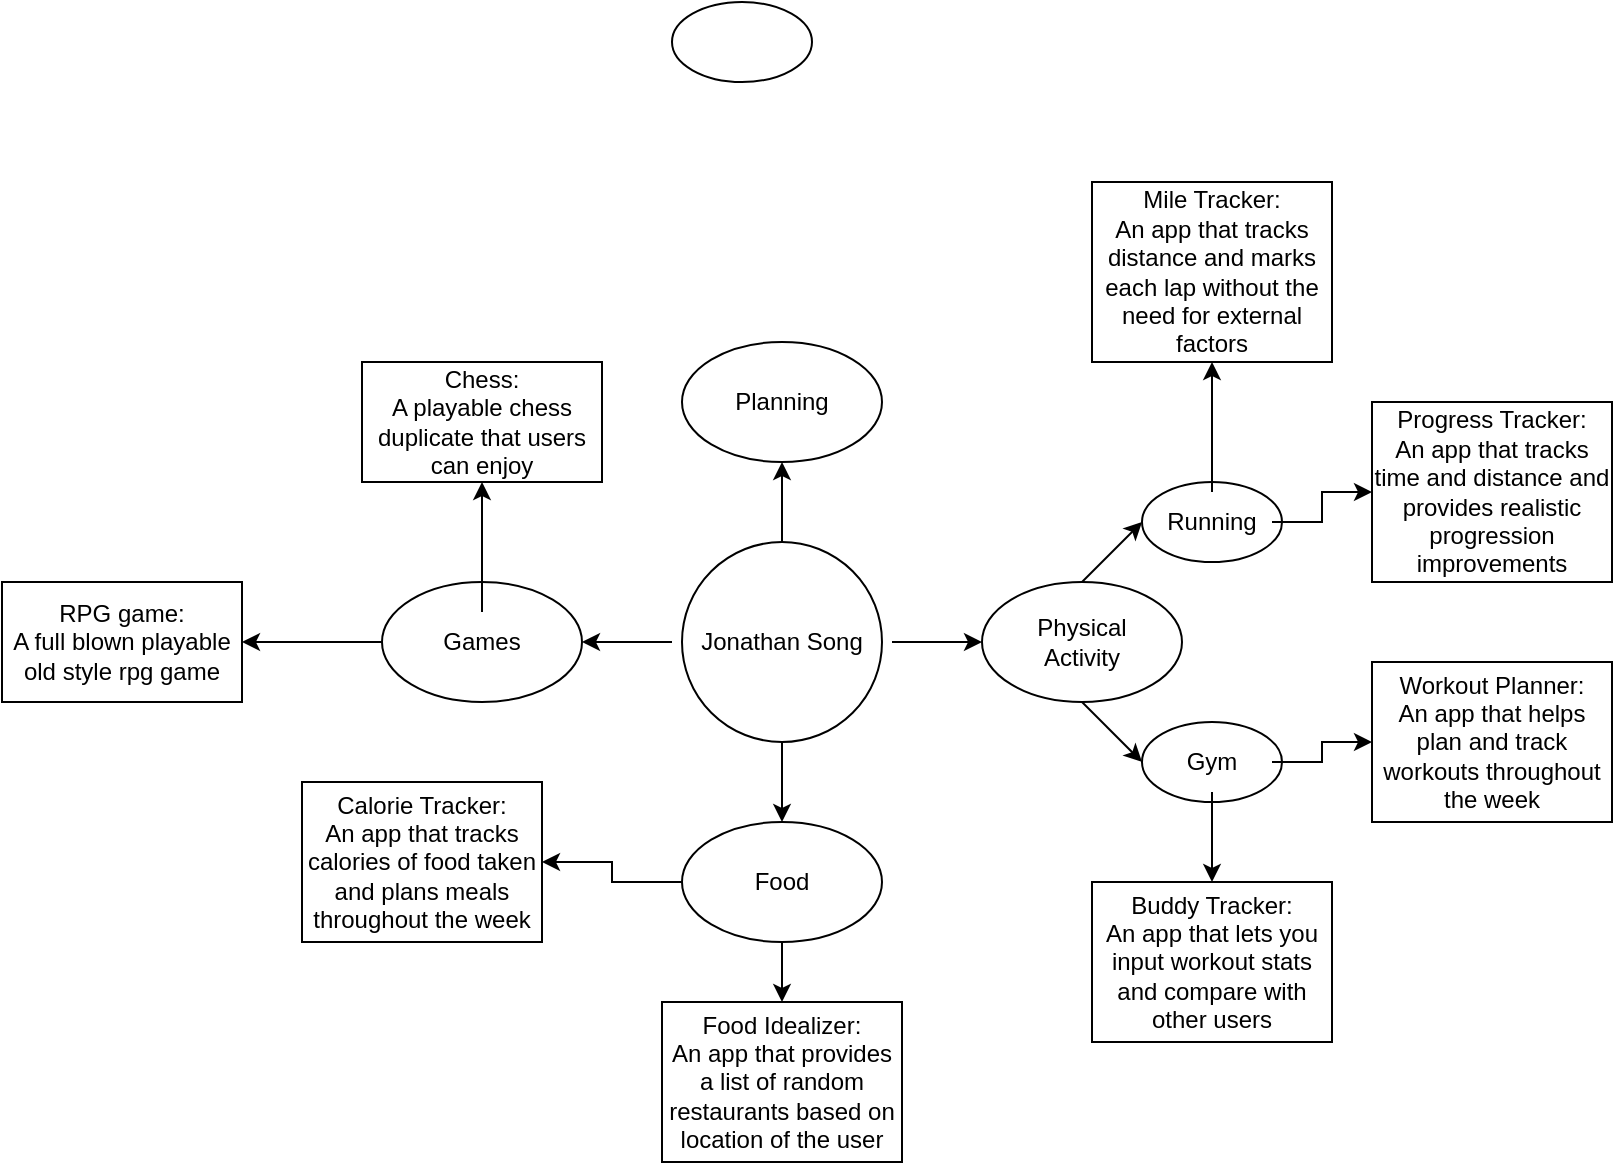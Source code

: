 <mxfile version="22.1.5" type="github">
  <diagram id="C5RBs43oDa-KdzZeNtuy" name="Page-1">
    <mxGraphModel dx="1434" dy="796" grid="1" gridSize="10" guides="1" tooltips="1" connect="1" arrows="1" fold="1" page="1" pageScale="1" pageWidth="827" pageHeight="1169" math="0" shadow="0">
      <root>
        <mxCell id="WIyWlLk6GJQsqaUBKTNV-0" />
        <mxCell id="WIyWlLk6GJQsqaUBKTNV-1" parent="WIyWlLk6GJQsqaUBKTNV-0" />
        <mxCell id="IIkpoFcZCJiclriz6WqY-0" value="" style="ellipse;whiteSpace=wrap;html=1;aspect=fixed;" vertex="1" parent="WIyWlLk6GJQsqaUBKTNV-1">
          <mxGeometry x="370" y="370" width="100" height="100" as="geometry" />
        </mxCell>
        <mxCell id="IIkpoFcZCJiclriz6WqY-1" value="Jonathan Song" style="text;strokeColor=none;align=center;fillColor=none;html=1;verticalAlign=middle;whiteSpace=wrap;rounded=0;" vertex="1" parent="WIyWlLk6GJQsqaUBKTNV-1">
          <mxGeometry x="365" y="390" width="110" height="60" as="geometry" />
        </mxCell>
        <mxCell id="IIkpoFcZCJiclriz6WqY-2" value="" style="endArrow=classic;html=1;rounded=0;exitX=0.5;exitY=0;exitDx=0;exitDy=0;" edge="1" parent="WIyWlLk6GJQsqaUBKTNV-1" source="IIkpoFcZCJiclriz6WqY-0">
          <mxGeometry width="50" height="50" relative="1" as="geometry">
            <mxPoint x="430" y="300" as="sourcePoint" />
            <mxPoint x="420" y="330" as="targetPoint" />
          </mxGeometry>
        </mxCell>
        <mxCell id="IIkpoFcZCJiclriz6WqY-3" value="" style="endArrow=classic;html=1;rounded=0;exitX=0.5;exitY=1;exitDx=0;exitDy=0;" edge="1" parent="WIyWlLk6GJQsqaUBKTNV-1" source="IIkpoFcZCJiclriz6WqY-0">
          <mxGeometry width="50" height="50" relative="1" as="geometry">
            <mxPoint x="390" y="430" as="sourcePoint" />
            <mxPoint x="420" y="510" as="targetPoint" />
          </mxGeometry>
        </mxCell>
        <mxCell id="IIkpoFcZCJiclriz6WqY-4" value="" style="endArrow=classic;html=1;rounded=0;exitX=1;exitY=0.5;exitDx=0;exitDy=0;" edge="1" parent="WIyWlLk6GJQsqaUBKTNV-1" source="IIkpoFcZCJiclriz6WqY-1">
          <mxGeometry width="50" height="50" relative="1" as="geometry">
            <mxPoint x="390" y="430" as="sourcePoint" />
            <mxPoint x="520" y="420" as="targetPoint" />
          </mxGeometry>
        </mxCell>
        <mxCell id="IIkpoFcZCJiclriz6WqY-5" value="" style="endArrow=classic;html=1;rounded=0;exitX=0;exitY=0.5;exitDx=0;exitDy=0;" edge="1" parent="WIyWlLk6GJQsqaUBKTNV-1" source="IIkpoFcZCJiclriz6WqY-1">
          <mxGeometry width="50" height="50" relative="1" as="geometry">
            <mxPoint x="390" y="430" as="sourcePoint" />
            <mxPoint x="320" y="420" as="targetPoint" />
          </mxGeometry>
        </mxCell>
        <mxCell id="IIkpoFcZCJiclriz6WqY-38" value="" style="edgeStyle=orthogonalEdgeStyle;rounded=0;orthogonalLoop=1;jettySize=auto;html=1;" edge="1" parent="WIyWlLk6GJQsqaUBKTNV-1" source="IIkpoFcZCJiclriz6WqY-8">
          <mxGeometry relative="1" as="geometry">
            <mxPoint x="420" y="600" as="targetPoint" />
          </mxGeometry>
        </mxCell>
        <mxCell id="IIkpoFcZCJiclriz6WqY-40" value="" style="edgeStyle=orthogonalEdgeStyle;rounded=0;orthogonalLoop=1;jettySize=auto;html=1;" edge="1" parent="WIyWlLk6GJQsqaUBKTNV-1" source="IIkpoFcZCJiclriz6WqY-8" target="IIkpoFcZCJiclriz6WqY-39">
          <mxGeometry relative="1" as="geometry" />
        </mxCell>
        <mxCell id="IIkpoFcZCJiclriz6WqY-8" value="" style="ellipse;whiteSpace=wrap;html=1;" vertex="1" parent="WIyWlLk6GJQsqaUBKTNV-1">
          <mxGeometry x="370" y="510" width="100" height="60" as="geometry" />
        </mxCell>
        <mxCell id="IIkpoFcZCJiclriz6WqY-43" value="" style="edgeStyle=orthogonalEdgeStyle;rounded=0;orthogonalLoop=1;jettySize=auto;html=1;" edge="1" parent="WIyWlLk6GJQsqaUBKTNV-1" source="IIkpoFcZCJiclriz6WqY-9" target="IIkpoFcZCJiclriz6WqY-42">
          <mxGeometry relative="1" as="geometry" />
        </mxCell>
        <mxCell id="IIkpoFcZCJiclriz6WqY-9" value="" style="ellipse;whiteSpace=wrap;html=1;" vertex="1" parent="WIyWlLk6GJQsqaUBKTNV-1">
          <mxGeometry x="220" y="390" width="100" height="60" as="geometry" />
        </mxCell>
        <mxCell id="IIkpoFcZCJiclriz6WqY-10" value="" style="ellipse;whiteSpace=wrap;html=1;" vertex="1" parent="WIyWlLk6GJQsqaUBKTNV-1">
          <mxGeometry x="370" y="270" width="100" height="60" as="geometry" />
        </mxCell>
        <mxCell id="IIkpoFcZCJiclriz6WqY-11" value="" style="ellipse;whiteSpace=wrap;html=1;" vertex="1" parent="WIyWlLk6GJQsqaUBKTNV-1">
          <mxGeometry x="520" y="390" width="100" height="60" as="geometry" />
        </mxCell>
        <mxCell id="IIkpoFcZCJiclriz6WqY-12" value="Physical Activity" style="text;strokeColor=none;align=center;fillColor=none;html=1;verticalAlign=middle;whiteSpace=wrap;rounded=0;" vertex="1" parent="WIyWlLk6GJQsqaUBKTNV-1">
          <mxGeometry x="540" y="405" width="60" height="30" as="geometry" />
        </mxCell>
        <mxCell id="IIkpoFcZCJiclriz6WqY-13" value="Planning" style="text;strokeColor=none;align=center;fillColor=none;html=1;verticalAlign=middle;whiteSpace=wrap;rounded=0;" vertex="1" parent="WIyWlLk6GJQsqaUBKTNV-1">
          <mxGeometry x="390" y="285" width="60" height="30" as="geometry" />
        </mxCell>
        <mxCell id="IIkpoFcZCJiclriz6WqY-45" value="" style="edgeStyle=orthogonalEdgeStyle;rounded=0;orthogonalLoop=1;jettySize=auto;html=1;" edge="1" parent="WIyWlLk6GJQsqaUBKTNV-1" source="IIkpoFcZCJiclriz6WqY-14" target="IIkpoFcZCJiclriz6WqY-44">
          <mxGeometry relative="1" as="geometry" />
        </mxCell>
        <mxCell id="IIkpoFcZCJiclriz6WqY-14" value="Games" style="text;strokeColor=none;align=center;fillColor=none;html=1;verticalAlign=middle;whiteSpace=wrap;rounded=0;" vertex="1" parent="WIyWlLk6GJQsqaUBKTNV-1">
          <mxGeometry x="240" y="405" width="60" height="30" as="geometry" />
        </mxCell>
        <mxCell id="IIkpoFcZCJiclriz6WqY-15" value="Food" style="text;strokeColor=none;align=center;fillColor=none;html=1;verticalAlign=middle;whiteSpace=wrap;rounded=0;" vertex="1" parent="WIyWlLk6GJQsqaUBKTNV-1">
          <mxGeometry x="390" y="525" width="60" height="30" as="geometry" />
        </mxCell>
        <mxCell id="IIkpoFcZCJiclriz6WqY-16" value="" style="endArrow=classic;html=1;rounded=0;exitX=0.5;exitY=1;exitDx=0;exitDy=0;" edge="1" parent="WIyWlLk6GJQsqaUBKTNV-1" source="IIkpoFcZCJiclriz6WqY-11">
          <mxGeometry width="50" height="50" relative="1" as="geometry">
            <mxPoint x="390" y="430" as="sourcePoint" />
            <mxPoint x="600" y="480" as="targetPoint" />
          </mxGeometry>
        </mxCell>
        <mxCell id="IIkpoFcZCJiclriz6WqY-17" value="" style="endArrow=classic;html=1;rounded=0;exitX=0.5;exitY=0;exitDx=0;exitDy=0;" edge="1" parent="WIyWlLk6GJQsqaUBKTNV-1" source="IIkpoFcZCJiclriz6WqY-11">
          <mxGeometry width="50" height="50" relative="1" as="geometry">
            <mxPoint x="390" y="430" as="sourcePoint" />
            <mxPoint x="600" y="360" as="targetPoint" />
          </mxGeometry>
        </mxCell>
        <mxCell id="IIkpoFcZCJiclriz6WqY-18" value="" style="ellipse;whiteSpace=wrap;html=1;" vertex="1" parent="WIyWlLk6GJQsqaUBKTNV-1">
          <mxGeometry x="600" y="340" width="70" height="40" as="geometry" />
        </mxCell>
        <mxCell id="IIkpoFcZCJiclriz6WqY-19" value="" style="ellipse;whiteSpace=wrap;html=1;" vertex="1" parent="WIyWlLk6GJQsqaUBKTNV-1">
          <mxGeometry x="365" y="100" width="70" height="40" as="geometry" />
        </mxCell>
        <mxCell id="IIkpoFcZCJiclriz6WqY-20" value="" style="ellipse;whiteSpace=wrap;html=1;" vertex="1" parent="WIyWlLk6GJQsqaUBKTNV-1">
          <mxGeometry x="600" y="460" width="70" height="40" as="geometry" />
        </mxCell>
        <mxCell id="IIkpoFcZCJiclriz6WqY-26" value="" style="edgeStyle=orthogonalEdgeStyle;rounded=0;orthogonalLoop=1;jettySize=auto;html=1;" edge="1" parent="WIyWlLk6GJQsqaUBKTNV-1" source="IIkpoFcZCJiclriz6WqY-21" target="IIkpoFcZCJiclriz6WqY-25">
          <mxGeometry relative="1" as="geometry" />
        </mxCell>
        <mxCell id="IIkpoFcZCJiclriz6WqY-28" value="" style="edgeStyle=orthogonalEdgeStyle;rounded=0;orthogonalLoop=1;jettySize=auto;html=1;" edge="1" parent="WIyWlLk6GJQsqaUBKTNV-1" source="IIkpoFcZCJiclriz6WqY-21" target="IIkpoFcZCJiclriz6WqY-27">
          <mxGeometry relative="1" as="geometry" />
        </mxCell>
        <mxCell id="IIkpoFcZCJiclriz6WqY-21" value="Running" style="text;strokeColor=none;align=center;fillColor=none;html=1;verticalAlign=middle;whiteSpace=wrap;rounded=0;" vertex="1" parent="WIyWlLk6GJQsqaUBKTNV-1">
          <mxGeometry x="605" y="345" width="60" height="30" as="geometry" />
        </mxCell>
        <mxCell id="IIkpoFcZCJiclriz6WqY-30" value="" style="edgeStyle=orthogonalEdgeStyle;rounded=0;orthogonalLoop=1;jettySize=auto;html=1;" edge="1" parent="WIyWlLk6GJQsqaUBKTNV-1" source="IIkpoFcZCJiclriz6WqY-22" target="IIkpoFcZCJiclriz6WqY-29">
          <mxGeometry relative="1" as="geometry" />
        </mxCell>
        <mxCell id="IIkpoFcZCJiclriz6WqY-32" value="" style="edgeStyle=orthogonalEdgeStyle;rounded=0;orthogonalLoop=1;jettySize=auto;html=1;" edge="1" parent="WIyWlLk6GJQsqaUBKTNV-1" source="IIkpoFcZCJiclriz6WqY-22" target="IIkpoFcZCJiclriz6WqY-31">
          <mxGeometry relative="1" as="geometry" />
        </mxCell>
        <mxCell id="IIkpoFcZCJiclriz6WqY-22" value="Gym" style="text;strokeColor=none;align=center;fillColor=none;html=1;verticalAlign=middle;whiteSpace=wrap;rounded=0;" vertex="1" parent="WIyWlLk6GJQsqaUBKTNV-1">
          <mxGeometry x="605" y="465" width="60" height="30" as="geometry" />
        </mxCell>
        <mxCell id="IIkpoFcZCJiclriz6WqY-25" value="Mile Tracker:&lt;br&gt;An app that tracks distance and marks each lap without the need for external factors" style="whiteSpace=wrap;html=1;" vertex="1" parent="WIyWlLk6GJQsqaUBKTNV-1">
          <mxGeometry x="575" y="190" width="120" height="90" as="geometry" />
        </mxCell>
        <mxCell id="IIkpoFcZCJiclriz6WqY-27" value="Progress Tracker:&lt;br&gt;An app that tracks time and distance and provides realistic progression improvements" style="whiteSpace=wrap;html=1;" vertex="1" parent="WIyWlLk6GJQsqaUBKTNV-1">
          <mxGeometry x="715" y="300" width="120" height="90" as="geometry" />
        </mxCell>
        <mxCell id="IIkpoFcZCJiclriz6WqY-29" value="Workout Planner:&lt;br&gt;An app that helps plan and track workouts throughout the week" style="whiteSpace=wrap;html=1;" vertex="1" parent="WIyWlLk6GJQsqaUBKTNV-1">
          <mxGeometry x="715" y="430" width="120" height="80" as="geometry" />
        </mxCell>
        <mxCell id="IIkpoFcZCJiclriz6WqY-31" value="Buddy Tracker:&lt;br&gt;An app that lets you input workout stats and compare with other users" style="whiteSpace=wrap;html=1;" vertex="1" parent="WIyWlLk6GJQsqaUBKTNV-1">
          <mxGeometry x="575" y="540" width="120" height="80" as="geometry" />
        </mxCell>
        <mxCell id="IIkpoFcZCJiclriz6WqY-37" value="Food Idealizer:&lt;br&gt;An app that provides a list of random restaurants based on location of the user" style="whiteSpace=wrap;html=1;" vertex="1" parent="WIyWlLk6GJQsqaUBKTNV-1">
          <mxGeometry x="360" y="600" width="120" height="80" as="geometry" />
        </mxCell>
        <mxCell id="IIkpoFcZCJiclriz6WqY-39" value="Calorie Tracker:&lt;br&gt;An app that tracks calories of food taken and plans meals throughout the week" style="whiteSpace=wrap;html=1;" vertex="1" parent="WIyWlLk6GJQsqaUBKTNV-1">
          <mxGeometry x="180" y="490" width="120" height="80" as="geometry" />
        </mxCell>
        <mxCell id="IIkpoFcZCJiclriz6WqY-42" value="RPG game:&lt;br&gt;A full blown playable old style rpg game" style="whiteSpace=wrap;html=1;" vertex="1" parent="WIyWlLk6GJQsqaUBKTNV-1">
          <mxGeometry x="30" y="390" width="120" height="60" as="geometry" />
        </mxCell>
        <mxCell id="IIkpoFcZCJiclriz6WqY-44" value="Chess:&lt;br&gt;A playable chess duplicate that users can enjoy" style="whiteSpace=wrap;html=1;" vertex="1" parent="WIyWlLk6GJQsqaUBKTNV-1">
          <mxGeometry x="210" y="280" width="120" height="60" as="geometry" />
        </mxCell>
      </root>
    </mxGraphModel>
  </diagram>
</mxfile>
